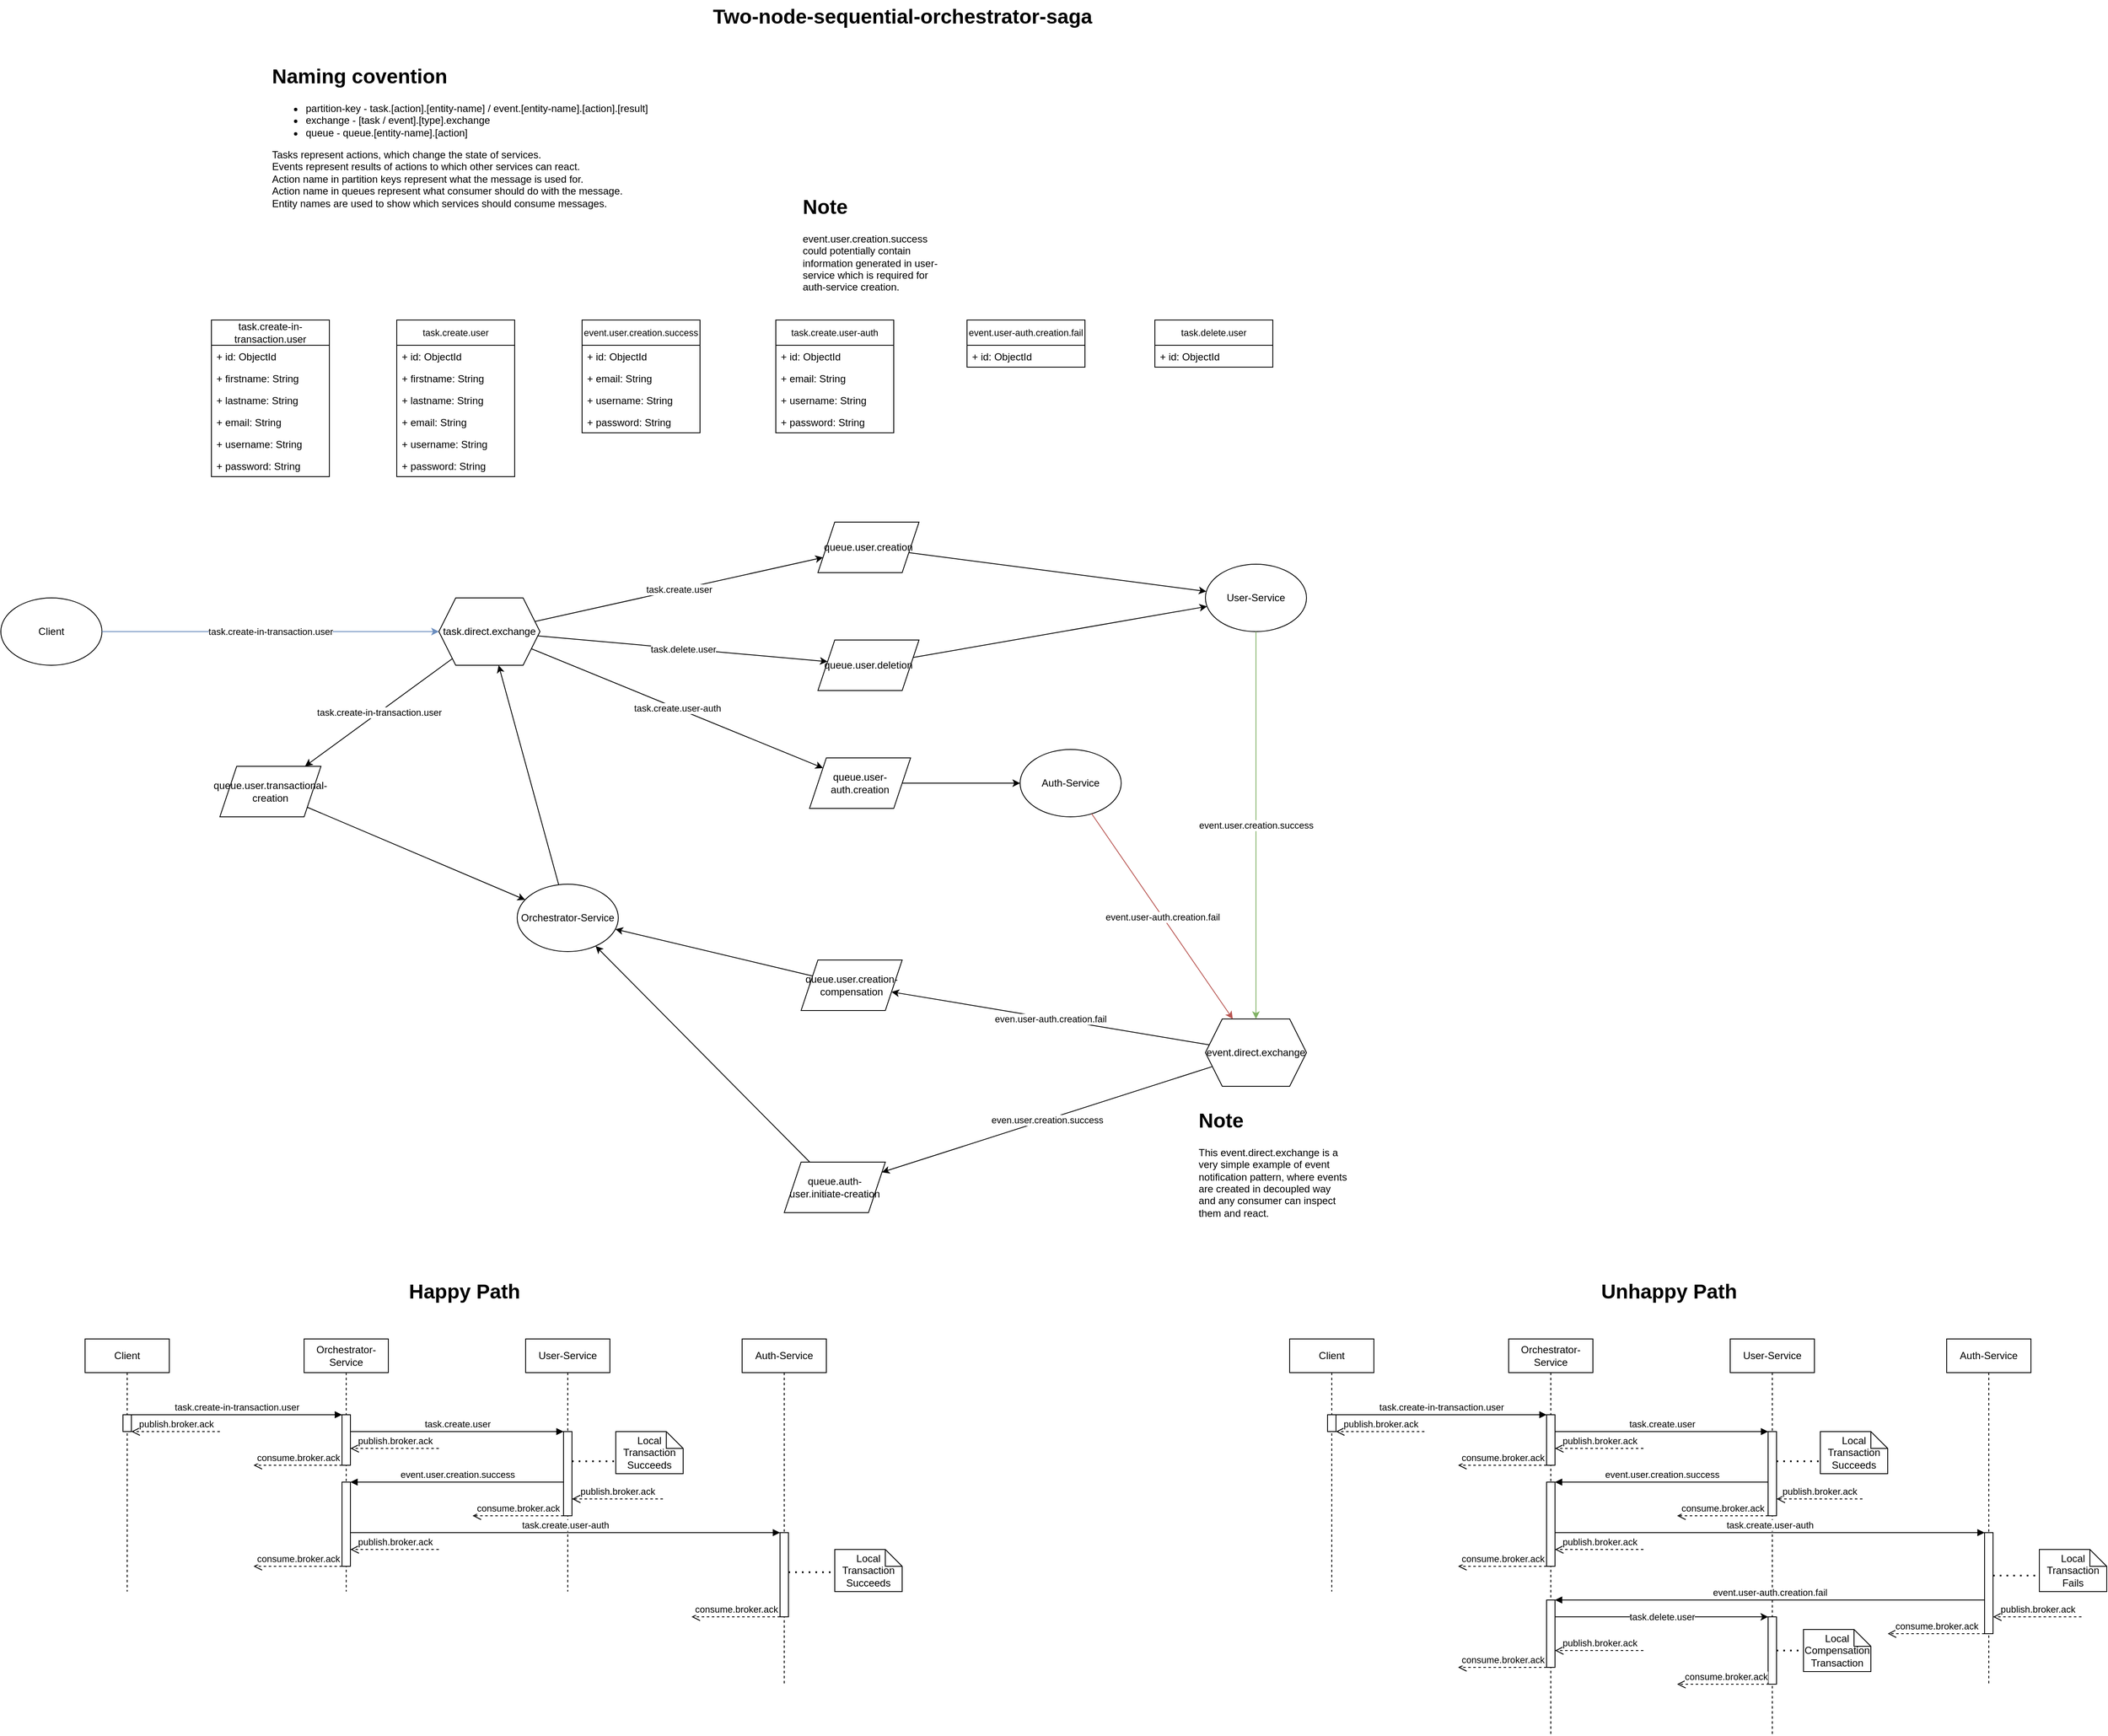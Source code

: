<mxfile version="24.7.16">
  <diagram name="Page-1" id="NzpP9i2TKMvt96Eljstn">
    <mxGraphModel dx="2901" dy="1180" grid="1" gridSize="10" guides="1" tooltips="1" connect="1" arrows="1" fold="1" page="1" pageScale="1" pageWidth="827" pageHeight="1169" math="0" shadow="0">
      <root>
        <mxCell id="0" />
        <mxCell id="1" parent="0" />
        <mxCell id="4glLAtaTAABjFDv6GbT7-25" value="task.create-in-transaction.user" style="swimlane;fontStyle=0;childLayout=stackLayout;horizontal=1;startSize=30;fillColor=none;horizontalStack=0;resizeParent=1;resizeParentMax=0;resizeLast=0;collapsible=1;marginBottom=0;whiteSpace=wrap;html=1;" parent="1" vertex="1">
          <mxGeometry x="-70" y="600" width="140" height="186" as="geometry" />
        </mxCell>
        <mxCell id="4glLAtaTAABjFDv6GbT7-26" value="+ id: ObjectId" style="text;strokeColor=none;fillColor=none;align=left;verticalAlign=top;spacingLeft=4;spacingRight=4;overflow=hidden;rotatable=0;points=[[0,0.5],[1,0.5]];portConstraint=eastwest;whiteSpace=wrap;html=1;" parent="4glLAtaTAABjFDv6GbT7-25" vertex="1">
          <mxGeometry y="30" width="140" height="26" as="geometry" />
        </mxCell>
        <mxCell id="4glLAtaTAABjFDv6GbT7-27" value="+ firstname: String" style="text;strokeColor=none;fillColor=none;align=left;verticalAlign=top;spacingLeft=4;spacingRight=4;overflow=hidden;rotatable=0;points=[[0,0.5],[1,0.5]];portConstraint=eastwest;whiteSpace=wrap;html=1;" parent="4glLAtaTAABjFDv6GbT7-25" vertex="1">
          <mxGeometry y="56" width="140" height="26" as="geometry" />
        </mxCell>
        <mxCell id="4glLAtaTAABjFDv6GbT7-28" value="+ lastname: String" style="text;strokeColor=none;fillColor=none;align=left;verticalAlign=top;spacingLeft=4;spacingRight=4;overflow=hidden;rotatable=0;points=[[0,0.5],[1,0.5]];portConstraint=eastwest;whiteSpace=wrap;html=1;" parent="4glLAtaTAABjFDv6GbT7-25" vertex="1">
          <mxGeometry y="82" width="140" height="26" as="geometry" />
        </mxCell>
        <mxCell id="4glLAtaTAABjFDv6GbT7-119" value="+ email: String" style="text;strokeColor=none;fillColor=none;align=left;verticalAlign=top;spacingLeft=4;spacingRight=4;overflow=hidden;rotatable=0;points=[[0,0.5],[1,0.5]];portConstraint=eastwest;whiteSpace=wrap;html=1;" parent="4glLAtaTAABjFDv6GbT7-25" vertex="1">
          <mxGeometry y="108" width="140" height="26" as="geometry" />
        </mxCell>
        <mxCell id="4glLAtaTAABjFDv6GbT7-120" value="+ username: String" style="text;strokeColor=none;fillColor=none;align=left;verticalAlign=top;spacingLeft=4;spacingRight=4;overflow=hidden;rotatable=0;points=[[0,0.5],[1,0.5]];portConstraint=eastwest;whiteSpace=wrap;html=1;" parent="4glLAtaTAABjFDv6GbT7-25" vertex="1">
          <mxGeometry y="134" width="140" height="26" as="geometry" />
        </mxCell>
        <mxCell id="4glLAtaTAABjFDv6GbT7-121" value="+ password: String" style="text;strokeColor=none;fillColor=none;align=left;verticalAlign=top;spacingLeft=4;spacingRight=4;overflow=hidden;rotatable=0;points=[[0,0.5],[1,0.5]];portConstraint=eastwest;whiteSpace=wrap;html=1;" parent="4glLAtaTAABjFDv6GbT7-25" vertex="1">
          <mxGeometry y="160" width="140" height="26" as="geometry" />
        </mxCell>
        <mxCell id="4glLAtaTAABjFDv6GbT7-57" value="task.direct.exchange" style="shape=hexagon;perimeter=hexagonPerimeter2;whiteSpace=wrap;html=1;fixedSize=1;" parent="1" vertex="1">
          <mxGeometry x="200" y="930" width="120" height="80" as="geometry" />
        </mxCell>
        <mxCell id="4glLAtaTAABjFDv6GbT7-58" value="event.direct.exchange" style="shape=hexagon;perimeter=hexagonPerimeter2;whiteSpace=wrap;html=1;fixedSize=1;" parent="1" vertex="1">
          <mxGeometry x="1110" y="1430" width="120" height="80" as="geometry" />
        </mxCell>
        <mxCell id="4glLAtaTAABjFDv6GbT7-59" value="queue.user.creation" style="shape=parallelogram;perimeter=parallelogramPerimeter;whiteSpace=wrap;html=1;fixedSize=1;" parent="1" vertex="1">
          <mxGeometry x="650" y="840" width="120" height="60" as="geometry" />
        </mxCell>
        <mxCell id="4glLAtaTAABjFDv6GbT7-60" value="" style="endArrow=classic;html=1;rounded=0;" parent="1" source="4glLAtaTAABjFDv6GbT7-57" target="4glLAtaTAABjFDv6GbT7-59" edge="1">
          <mxGeometry relative="1" as="geometry">
            <mxPoint x="410" y="950" as="sourcePoint" />
            <mxPoint x="610" y="950" as="targetPoint" />
          </mxGeometry>
        </mxCell>
        <mxCell id="4glLAtaTAABjFDv6GbT7-61" value="task.create.user" style="edgeLabel;resizable=0;html=1;;align=center;verticalAlign=middle;" parent="4glLAtaTAABjFDv6GbT7-60" connectable="0" vertex="1">
          <mxGeometry relative="1" as="geometry" />
        </mxCell>
        <mxCell id="4glLAtaTAABjFDv6GbT7-62" value="" style="endArrow=classic;html=1;rounded=0;" parent="1" source="4glLAtaTAABjFDv6GbT7-57" target="4glLAtaTAABjFDv6GbT7-64" edge="1">
          <mxGeometry relative="1" as="geometry">
            <mxPoint x="360" y="1076" as="sourcePoint" />
            <mxPoint x="550" y="1050" as="targetPoint" />
          </mxGeometry>
        </mxCell>
        <mxCell id="4glLAtaTAABjFDv6GbT7-63" value="task.delete.user" style="edgeLabel;resizable=0;html=1;;align=center;verticalAlign=middle;" parent="4glLAtaTAABjFDv6GbT7-62" connectable="0" vertex="1">
          <mxGeometry relative="1" as="geometry" />
        </mxCell>
        <mxCell id="4glLAtaTAABjFDv6GbT7-64" value="queue.user.deletion" style="shape=parallelogram;perimeter=parallelogramPerimeter;whiteSpace=wrap;html=1;fixedSize=1;" parent="1" vertex="1">
          <mxGeometry x="650" y="980" width="120" height="60" as="geometry" />
        </mxCell>
        <mxCell id="4glLAtaTAABjFDv6GbT7-65" value="queue.user-auth.creation" style="shape=parallelogram;perimeter=parallelogramPerimeter;whiteSpace=wrap;html=1;fixedSize=1;" parent="1" vertex="1">
          <mxGeometry x="640" y="1120" width="120" height="60" as="geometry" />
        </mxCell>
        <mxCell id="4glLAtaTAABjFDv6GbT7-66" value="" style="endArrow=classic;html=1;rounded=0;" parent="1" source="4glLAtaTAABjFDv6GbT7-57" target="4glLAtaTAABjFDv6GbT7-65" edge="1">
          <mxGeometry relative="1" as="geometry">
            <mxPoint x="280" y="1060" as="sourcePoint" />
            <mxPoint x="626" y="1106" as="targetPoint" />
          </mxGeometry>
        </mxCell>
        <mxCell id="4glLAtaTAABjFDv6GbT7-67" value="task.create.user-auth" style="edgeLabel;resizable=0;html=1;;align=center;verticalAlign=middle;" parent="4glLAtaTAABjFDv6GbT7-66" connectable="0" vertex="1">
          <mxGeometry relative="1" as="geometry" />
        </mxCell>
        <mxCell id="4glLAtaTAABjFDv6GbT7-68" value="" style="endArrow=classic;html=1;rounded=0;" parent="1" source="4glLAtaTAABjFDv6GbT7-58" target="4glLAtaTAABjFDv6GbT7-70" edge="1">
          <mxGeometry relative="1" as="geometry">
            <mxPoint x="390" y="1396" as="sourcePoint" />
            <mxPoint x="620" y="1290" as="targetPoint" />
          </mxGeometry>
        </mxCell>
        <mxCell id="4glLAtaTAABjFDv6GbT7-69" value="even.user-auth.creation.fail" style="edgeLabel;resizable=0;html=1;;align=center;verticalAlign=middle;" parent="4glLAtaTAABjFDv6GbT7-68" connectable="0" vertex="1">
          <mxGeometry relative="1" as="geometry" />
        </mxCell>
        <mxCell id="4glLAtaTAABjFDv6GbT7-70" value="queue.user.creation-compensation" style="shape=parallelogram;perimeter=parallelogramPerimeter;whiteSpace=wrap;html=1;fixedSize=1;" parent="1" vertex="1">
          <mxGeometry x="630" y="1360" width="120" height="60" as="geometry" />
        </mxCell>
        <mxCell id="4glLAtaTAABjFDv6GbT7-78" value="Orchestrator-Service" style="shape=umlLifeline;perimeter=lifelinePerimeter;whiteSpace=wrap;html=1;container=1;dropTarget=0;collapsible=0;recursiveResize=0;outlineConnect=0;portConstraint=eastwest;newEdgeStyle={&quot;curved&quot;:0,&quot;rounded&quot;:0};" parent="1" vertex="1">
          <mxGeometry x="40" y="1810" width="100" height="300" as="geometry" />
        </mxCell>
        <mxCell id="4glLAtaTAABjFDv6GbT7-79" value="" style="html=1;perimeter=orthogonalPerimeter;outlineConnect=0;targetShapes=umlLifeline;portConstraint=eastwest;newEdgeStyle={&quot;curved&quot;:0,&quot;rounded&quot;:0};points=[[0,0,0,0,0],[0,0.25,0,0,0],[0,0.5,0,0,0],[0,0.75,0,0,0],[0,1,0,0,0],[0.25,0,0,0,0],[0.25,1,0,0,0],[0.5,0,0,0,0],[0.5,1,0,0,0],[0.75,0,0,0,0],[0.75,1,0,0,0],[1,0,0,0,0],[1,0.25,0,0,0],[1,0.5,0,0,0],[1,0.75,0,0,0],[1,1,0,0,0]];" parent="4glLAtaTAABjFDv6GbT7-78" vertex="1">
          <mxGeometry x="45" y="90" width="10" height="60" as="geometry" />
        </mxCell>
        <mxCell id="4glLAtaTAABjFDv6GbT7-151" value="" style="html=1;perimeter=orthogonalPerimeter;outlineConnect=0;targetShapes=umlLifeline;portConstraint=eastwest;newEdgeStyle={&quot;curved&quot;:0,&quot;rounded&quot;:0};points=[[0,0,0,0,0],[0,0.25,0,0,0],[0,0.5,0,0,0],[0,0.75,0,0,0],[0,1,0,0,0],[0.25,0,0,0,0],[0.25,1,0,0,0],[0.5,0,0,0,0],[0.5,1,0,0,0],[0.75,0,0,0,0],[0.75,1,0,0,0],[1,0,0,0,0],[1,0.25,0,0,0],[1,0.5,0,0,0],[1,0.75,0,0,0],[1,1,0,0,0]];" parent="4glLAtaTAABjFDv6GbT7-78" vertex="1">
          <mxGeometry x="45" y="170" width="10" height="100" as="geometry" />
        </mxCell>
        <mxCell id="4glLAtaTAABjFDv6GbT7-83" value="Client" style="shape=umlLifeline;perimeter=lifelinePerimeter;whiteSpace=wrap;html=1;container=1;dropTarget=0;collapsible=0;recursiveResize=0;outlineConnect=0;portConstraint=eastwest;newEdgeStyle={&quot;curved&quot;:0,&quot;rounded&quot;:0};" parent="1" vertex="1">
          <mxGeometry x="-220" y="1810" width="100" height="300" as="geometry" />
        </mxCell>
        <mxCell id="4glLAtaTAABjFDv6GbT7-84" value="" style="html=1;perimeter=orthogonalPerimeter;outlineConnect=0;targetShapes=umlLifeline;portConstraint=eastwest;newEdgeStyle={&quot;curved&quot;:0,&quot;rounded&quot;:0};" parent="4glLAtaTAABjFDv6GbT7-83" vertex="1">
          <mxGeometry x="45" y="90" width="10" height="20" as="geometry" />
        </mxCell>
        <mxCell id="4glLAtaTAABjFDv6GbT7-85" value="User-Service" style="ellipse;whiteSpace=wrap;html=1;" parent="1" vertex="1">
          <mxGeometry x="1110" y="890" width="120" height="80" as="geometry" />
        </mxCell>
        <mxCell id="4glLAtaTAABjFDv6GbT7-86" value="" style="endArrow=classic;html=1;rounded=0;" parent="1" source="4glLAtaTAABjFDv6GbT7-59" target="4glLAtaTAABjFDv6GbT7-85" edge="1">
          <mxGeometry width="50" height="50" relative="1" as="geometry">
            <mxPoint x="870" y="750" as="sourcePoint" />
            <mxPoint x="1061" y="809" as="targetPoint" />
          </mxGeometry>
        </mxCell>
        <mxCell id="4glLAtaTAABjFDv6GbT7-87" value="" style="endArrow=classic;html=1;rounded=0;" parent="1" source="4glLAtaTAABjFDv6GbT7-64" target="4glLAtaTAABjFDv6GbT7-85" edge="1">
          <mxGeometry width="50" height="50" relative="1" as="geometry">
            <mxPoint x="850" y="1090" as="sourcePoint" />
            <mxPoint x="1036" y="1152" as="targetPoint" />
          </mxGeometry>
        </mxCell>
        <mxCell id="4glLAtaTAABjFDv6GbT7-88" value="Auth-Service" style="ellipse;whiteSpace=wrap;html=1;" parent="1" vertex="1">
          <mxGeometry x="890" y="1110" width="120" height="80" as="geometry" />
        </mxCell>
        <mxCell id="4glLAtaTAABjFDv6GbT7-89" value="" style="endArrow=classic;html=1;rounded=0;" parent="1" source="4glLAtaTAABjFDv6GbT7-65" target="4glLAtaTAABjFDv6GbT7-88" edge="1">
          <mxGeometry width="50" height="50" relative="1" as="geometry">
            <mxPoint x="827" y="1080" as="sourcePoint" />
            <mxPoint x="1016" y="1030" as="targetPoint" />
          </mxGeometry>
        </mxCell>
        <mxCell id="4glLAtaTAABjFDv6GbT7-91" value="Orchestrator-Service" style="ellipse;whiteSpace=wrap;html=1;" parent="1" vertex="1">
          <mxGeometry x="293" y="1270" width="120" height="80" as="geometry" />
        </mxCell>
        <mxCell id="4glLAtaTAABjFDv6GbT7-92" value="" style="endArrow=classic;html=1;rounded=0;" parent="1" source="4glLAtaTAABjFDv6GbT7-70" target="4glLAtaTAABjFDv6GbT7-91" edge="1">
          <mxGeometry width="50" height="50" relative="1" as="geometry">
            <mxPoint x="760" y="1160" as="sourcePoint" />
            <mxPoint x="970" y="1160" as="targetPoint" />
          </mxGeometry>
        </mxCell>
        <mxCell id="4glLAtaTAABjFDv6GbT7-93" value="" style="endArrow=classic;html=1;rounded=0;" parent="1" source="4glLAtaTAABjFDv6GbT7-91" target="4glLAtaTAABjFDv6GbT7-57" edge="1">
          <mxGeometry width="50" height="50" relative="1" as="geometry">
            <mxPoint x="676" y="1461" as="sourcePoint" />
            <mxPoint x="413" y="1342" as="targetPoint" />
          </mxGeometry>
        </mxCell>
        <mxCell id="4glLAtaTAABjFDv6GbT7-100" value="" style="endArrow=classic;html=1;rounded=0;fillColor=#f8cecc;strokeColor=#b85450;" parent="1" source="4glLAtaTAABjFDv6GbT7-88" target="4glLAtaTAABjFDv6GbT7-58" edge="1">
          <mxGeometry relative="1" as="geometry">
            <mxPoint x="1080" y="1350" as="sourcePoint" />
            <mxPoint x="730" y="1350" as="targetPoint" />
          </mxGeometry>
        </mxCell>
        <mxCell id="4glLAtaTAABjFDv6GbT7-101" value="event.user-auth.creation.fail" style="edgeLabel;resizable=0;html=1;;align=center;verticalAlign=middle;" parent="4glLAtaTAABjFDv6GbT7-100" connectable="0" vertex="1">
          <mxGeometry relative="1" as="geometry" />
        </mxCell>
        <mxCell id="4glLAtaTAABjFDv6GbT7-102" value="" style="endArrow=classic;html=1;rounded=0;fillColor=#d5e8d4;strokeColor=#82b366;" parent="1" source="4glLAtaTAABjFDv6GbT7-85" target="4glLAtaTAABjFDv6GbT7-58" edge="1">
          <mxGeometry relative="1" as="geometry">
            <mxPoint x="985" y="1196" as="sourcePoint" />
            <mxPoint x="1153" y="1440" as="targetPoint" />
          </mxGeometry>
        </mxCell>
        <mxCell id="4glLAtaTAABjFDv6GbT7-103" value="event.user.creation.success" style="edgeLabel;resizable=0;html=1;;align=center;verticalAlign=middle;" parent="4glLAtaTAABjFDv6GbT7-102" connectable="0" vertex="1">
          <mxGeometry relative="1" as="geometry" />
        </mxCell>
        <mxCell id="4glLAtaTAABjFDv6GbT7-104" value="queue.auth-user.initiate-creation" style="shape=parallelogram;perimeter=parallelogramPerimeter;whiteSpace=wrap;html=1;fixedSize=1;" parent="1" vertex="1">
          <mxGeometry x="610" y="1600" width="120" height="60" as="geometry" />
        </mxCell>
        <mxCell id="4glLAtaTAABjFDv6GbT7-106" value="" style="endArrow=classic;html=1;rounded=0;fillColor=#d5e8d4;strokeColor=#000000;" parent="1" source="4glLAtaTAABjFDv6GbT7-58" target="4glLAtaTAABjFDv6GbT7-104" edge="1">
          <mxGeometry relative="1" as="geometry">
            <mxPoint x="1180" y="980" as="sourcePoint" />
            <mxPoint x="1180" y="1440" as="targetPoint" />
          </mxGeometry>
        </mxCell>
        <mxCell id="4glLAtaTAABjFDv6GbT7-107" value="even.user.creation.success" style="edgeLabel;resizable=0;html=1;;align=center;verticalAlign=middle;" parent="4glLAtaTAABjFDv6GbT7-106" connectable="0" vertex="1">
          <mxGeometry relative="1" as="geometry" />
        </mxCell>
        <mxCell id="4glLAtaTAABjFDv6GbT7-108" value="" style="endArrow=classic;html=1;rounded=0;" parent="1" source="4glLAtaTAABjFDv6GbT7-104" target="4glLAtaTAABjFDv6GbT7-91" edge="1">
          <mxGeometry width="50" height="50" relative="1" as="geometry">
            <mxPoint x="673" y="1390" as="sourcePoint" />
            <mxPoint x="420" y="1333" as="targetPoint" />
          </mxGeometry>
        </mxCell>
        <mxCell id="4glLAtaTAABjFDv6GbT7-109" value="" style="endArrow=classic;html=1;rounded=0;" parent="1" source="4glLAtaTAABjFDv6GbT7-57" target="4glLAtaTAABjFDv6GbT7-111" edge="1">
          <mxGeometry relative="1" as="geometry">
            <mxPoint x="-30" y="1496" as="sourcePoint" />
            <mxPoint x="70" y="1340" as="targetPoint" />
          </mxGeometry>
        </mxCell>
        <mxCell id="4glLAtaTAABjFDv6GbT7-110" value="task.create-in-transaction.user" style="edgeLabel;resizable=0;html=1;;align=center;verticalAlign=middle;" parent="4glLAtaTAABjFDv6GbT7-109" connectable="0" vertex="1">
          <mxGeometry relative="1" as="geometry" />
        </mxCell>
        <mxCell id="4glLAtaTAABjFDv6GbT7-111" value="queue.user.transactional-creation" style="shape=parallelogram;perimeter=parallelogramPerimeter;whiteSpace=wrap;html=1;fixedSize=1;" parent="1" vertex="1">
          <mxGeometry x="-60" y="1130" width="120" height="60" as="geometry" />
        </mxCell>
        <mxCell id="4glLAtaTAABjFDv6GbT7-112" value="" style="endArrow=classic;html=1;rounded=0;" parent="1" source="4glLAtaTAABjFDv6GbT7-111" target="4glLAtaTAABjFDv6GbT7-91" edge="1">
          <mxGeometry width="50" height="50" relative="1" as="geometry">
            <mxPoint x="352" y="1281" as="sourcePoint" />
            <mxPoint x="281" y="1020" as="targetPoint" />
          </mxGeometry>
        </mxCell>
        <mxCell id="4glLAtaTAABjFDv6GbT7-114" value="Client" style="ellipse;whiteSpace=wrap;html=1;" parent="1" vertex="1">
          <mxGeometry x="-320" y="930" width="120" height="80" as="geometry" />
        </mxCell>
        <mxCell id="4glLAtaTAABjFDv6GbT7-115" value="" style="endArrow=classic;html=1;rounded=0;fillColor=#dae8fc;strokeColor=#6c8ebf;" parent="1" source="4glLAtaTAABjFDv6GbT7-114" target="4glLAtaTAABjFDv6GbT7-57" edge="1">
          <mxGeometry relative="1" as="geometry">
            <mxPoint x="226" y="1012" as="sourcePoint" />
            <mxPoint x="51" y="1140" as="targetPoint" />
          </mxGeometry>
        </mxCell>
        <mxCell id="4glLAtaTAABjFDv6GbT7-116" value="task.create-in-transaction.user" style="edgeLabel;resizable=0;html=1;;align=center;verticalAlign=middle;" parent="4glLAtaTAABjFDv6GbT7-115" connectable="0" vertex="1">
          <mxGeometry relative="1" as="geometry" />
        </mxCell>
        <mxCell id="4glLAtaTAABjFDv6GbT7-122" value="Two-node-sequential-orchestrator-saga" style="text;strokeColor=none;fillColor=none;html=1;fontSize=24;fontStyle=1;verticalAlign=middle;align=center;" parent="1" vertex="1">
          <mxGeometry x="700" y="220" width="100" height="40" as="geometry" />
        </mxCell>
        <mxCell id="4glLAtaTAABjFDv6GbT7-123" value="&lt;h1 style=&quot;margin-top: 0px;&quot;&gt;Naming covention&lt;/h1&gt;&lt;p&gt;&lt;/p&gt;&lt;ul&gt;&lt;li&gt;partition-key - task.[action].[entity-name] / event.[entity-name].[action].[result]&lt;/li&gt;&lt;li&gt;exchange - [task / event].[type].exchange&lt;/li&gt;&lt;li&gt;queue - queue.[entity-name].[action]&lt;/li&gt;&lt;/ul&gt;&lt;div&gt;Tasks represent actions, which change the state of services.&lt;/div&gt;&lt;div&gt;Events represent results of actions to which other services can react.&lt;/div&gt;&lt;div&gt;Action name in partition keys represent what the message is used for.&lt;/div&gt;&lt;div&gt;Action name in queues represent what consumer should do with the message.&lt;/div&gt;&lt;div&gt;Entity names are used to show which services should consume messages.&lt;/div&gt;&lt;p&gt;&lt;/p&gt;" style="text;html=1;whiteSpace=wrap;overflow=hidden;rounded=0;" parent="1" vertex="1">
          <mxGeometry y="290" width="460" height="190" as="geometry" />
        </mxCell>
        <mxCell id="4glLAtaTAABjFDv6GbT7-125" value="&lt;h1 style=&quot;margin-top: 0px;&quot;&gt;Note&lt;/h1&gt;&lt;p&gt;This event.direct.exchange is a very simple example of event notification pattern, where events are created in decoupled way and any consumer can inspect them and react.&lt;/p&gt;" style="text;html=1;whiteSpace=wrap;overflow=hidden;rounded=0;" parent="1" vertex="1">
          <mxGeometry x="1100" y="1530" width="180" height="140" as="geometry" />
        </mxCell>
        <mxCell id="4glLAtaTAABjFDv6GbT7-126" value="Happy Path" style="text;strokeColor=none;fillColor=none;html=1;fontSize=24;fontStyle=1;verticalAlign=middle;align=center;" parent="1" vertex="1">
          <mxGeometry x="180" y="1734" width="100" height="40" as="geometry" />
        </mxCell>
        <mxCell id="4glLAtaTAABjFDv6GbT7-127" value="task.create-in-transaction.user" style="html=1;verticalAlign=bottom;endArrow=block;curved=0;rounded=0;entryX=0;entryY=0;entryDx=0;entryDy=0;entryPerimeter=0;exitX=1;exitY=0;exitDx=0;exitDy=0;" parent="1" source="4glLAtaTAABjFDv6GbT7-84" target="4glLAtaTAABjFDv6GbT7-79" edge="1">
          <mxGeometry width="80" relative="1" as="geometry">
            <mxPoint x="-250" y="1900" as="sourcePoint" />
            <mxPoint x="80" y="1900" as="targetPoint" />
          </mxGeometry>
        </mxCell>
        <mxCell id="4glLAtaTAABjFDv6GbT7-133" value="task.create.user" style="html=1;verticalAlign=bottom;endArrow=block;curved=0;rounded=0;entryX=0;entryY=0;entryDx=0;entryDy=0;entryPerimeter=0;" parent="1" source="4glLAtaTAABjFDv6GbT7-79" target="4glLAtaTAABjFDv6GbT7-135" edge="1">
          <mxGeometry width="80" relative="1" as="geometry">
            <mxPoint x="140" y="1920" as="sourcePoint" />
            <mxPoint x="280" y="1920" as="targetPoint" />
          </mxGeometry>
        </mxCell>
        <mxCell id="4glLAtaTAABjFDv6GbT7-134" value="User-Service" style="shape=umlLifeline;perimeter=lifelinePerimeter;whiteSpace=wrap;html=1;container=1;dropTarget=0;collapsible=0;recursiveResize=0;outlineConnect=0;portConstraint=eastwest;newEdgeStyle={&quot;curved&quot;:0,&quot;rounded&quot;:0};" parent="1" vertex="1">
          <mxGeometry x="303" y="1810" width="100" height="300" as="geometry" />
        </mxCell>
        <mxCell id="4glLAtaTAABjFDv6GbT7-135" value="" style="html=1;perimeter=orthogonalPerimeter;outlineConnect=0;targetShapes=umlLifeline;portConstraint=eastwest;newEdgeStyle={&quot;curved&quot;:0,&quot;rounded&quot;:0};points=[[0,0,0,0,0],[0,0.25,0,0,0],[0,0.5,0,0,0],[0,0.75,0,0,0],[0,1,0,0,0],[0.25,0,0,0,0],[0.25,1,0,0,0],[0.5,0,0,0,0],[0.5,1,0,0,0],[0.75,0,0,0,0],[0.75,1,0,0,0],[1,0,0,0,0],[1,0.25,0,0,0],[1,0.5,0,0,0],[1,0.75,0,0,0],[1,1,0,0,0]];" parent="4glLAtaTAABjFDv6GbT7-134" vertex="1">
          <mxGeometry x="45" y="110" width="10" height="100" as="geometry" />
        </mxCell>
        <mxCell id="4glLAtaTAABjFDv6GbT7-142" value="publish.broker.ack" style="html=1;verticalAlign=bottom;endArrow=open;dashed=1;endSize=8;curved=0;rounded=0;entryX=1;entryY=1;entryDx=0;entryDy=0;" parent="1" target="4glLAtaTAABjFDv6GbT7-84" edge="1">
          <mxGeometry relative="1" as="geometry">
            <mxPoint x="-60" y="1920" as="sourcePoint" />
            <mxPoint x="-280" y="1920" as="targetPoint" />
          </mxGeometry>
        </mxCell>
        <mxCell id="4glLAtaTAABjFDv6GbT7-143" value="consume.broker.ack" style="html=1;verticalAlign=bottom;endArrow=open;dashed=1;endSize=8;curved=0;rounded=0;exitX=0;exitY=1;exitDx=0;exitDy=0;exitPerimeter=0;" parent="1" source="4glLAtaTAABjFDv6GbT7-79" edge="1">
          <mxGeometry relative="1" as="geometry">
            <mxPoint x="90" y="1940" as="sourcePoint" />
            <mxPoint x="-20" y="1960" as="targetPoint" />
          </mxGeometry>
        </mxCell>
        <mxCell id="4glLAtaTAABjFDv6GbT7-146" value="consume.broker.ack" style="html=1;verticalAlign=bottom;endArrow=open;dashed=1;endSize=8;curved=0;rounded=0;" parent="1" source="4glLAtaTAABjFDv6GbT7-135" edge="1">
          <mxGeometry relative="1" as="geometry">
            <mxPoint x="385" y="2020" as="sourcePoint" />
            <mxPoint x="240" y="2020" as="targetPoint" />
          </mxGeometry>
        </mxCell>
        <mxCell id="4glLAtaTAABjFDv6GbT7-147" value="Local Transaction&lt;div&gt;Succeeds&lt;/div&gt;" style="shape=note;size=20;whiteSpace=wrap;html=1;" parent="1" vertex="1">
          <mxGeometry x="410" y="1920" width="80" height="50" as="geometry" />
        </mxCell>
        <mxCell id="4glLAtaTAABjFDv6GbT7-149" value="" style="endArrow=none;dashed=1;html=1;dashPattern=1 3;strokeWidth=2;rounded=0;" parent="1" source="4glLAtaTAABjFDv6GbT7-135" target="4glLAtaTAABjFDv6GbT7-147" edge="1">
          <mxGeometry width="50" height="50" relative="1" as="geometry">
            <mxPoint x="510" y="2100" as="sourcePoint" />
            <mxPoint x="560" y="2050" as="targetPoint" />
          </mxGeometry>
        </mxCell>
        <mxCell id="4glLAtaTAABjFDv6GbT7-150" value="event.user.creation.success" style="html=1;verticalAlign=bottom;endArrow=block;curved=0;rounded=0;entryX=1;entryY=0;entryDx=0;entryDy=0;entryPerimeter=0;" parent="1" source="4glLAtaTAABjFDv6GbT7-135" target="4glLAtaTAABjFDv6GbT7-151" edge="1">
          <mxGeometry width="80" relative="1" as="geometry">
            <mxPoint x="170" y="2010" as="sourcePoint" />
            <mxPoint x="350" y="2010" as="targetPoint" />
          </mxGeometry>
        </mxCell>
        <mxCell id="4glLAtaTAABjFDv6GbT7-153" value="Auth-Service" style="shape=umlLifeline;perimeter=lifelinePerimeter;whiteSpace=wrap;html=1;container=1;dropTarget=0;collapsible=0;recursiveResize=0;outlineConnect=0;portConstraint=eastwest;newEdgeStyle={&quot;curved&quot;:0,&quot;rounded&quot;:0};" parent="1" vertex="1">
          <mxGeometry x="560" y="1810" width="100" height="410" as="geometry" />
        </mxCell>
        <mxCell id="4glLAtaTAABjFDv6GbT7-154" value="" style="html=1;perimeter=orthogonalPerimeter;outlineConnect=0;targetShapes=umlLifeline;portConstraint=eastwest;newEdgeStyle={&quot;curved&quot;:0,&quot;rounded&quot;:0};points=[[0,0,0,0,0],[0,0.25,0,0,0],[0,0.5,0,0,0],[0,0.75,0,0,0],[0,1,0,0,0],[0.25,0,0,0,0],[0.25,1,0,0,0],[0.5,0,0,0,0],[0.5,1,0,0,0],[0.75,0,0,0,0],[0.75,1,0,0,0],[1,0,0,0,0],[1,0.25,0,0,0],[1,0.5,0,0,0],[1,0.75,0,0,0],[1,1,0,0,0]];" parent="4glLAtaTAABjFDv6GbT7-153" vertex="1">
          <mxGeometry x="45" y="230" width="10" height="100" as="geometry" />
        </mxCell>
        <mxCell id="4glLAtaTAABjFDv6GbT7-155" value="task.create.user-auth" style="html=1;verticalAlign=bottom;endArrow=block;curved=0;rounded=0;entryX=0;entryY=0;entryDx=0;entryDy=0;entryPerimeter=0;" parent="1" source="4glLAtaTAABjFDv6GbT7-151" target="4glLAtaTAABjFDv6GbT7-154" edge="1">
          <mxGeometry width="80" relative="1" as="geometry">
            <mxPoint x="190" y="2040" as="sourcePoint" />
            <mxPoint x="600" y="2040" as="targetPoint" />
          </mxGeometry>
        </mxCell>
        <mxCell id="4glLAtaTAABjFDv6GbT7-156" value="consume.broker.ack" style="html=1;verticalAlign=bottom;endArrow=open;dashed=1;endSize=8;curved=0;rounded=0;exitX=0;exitY=1;exitDx=0;exitDy=0;exitPerimeter=0;" parent="1" source="4glLAtaTAABjFDv6GbT7-154" edge="1">
          <mxGeometry relative="1" as="geometry">
            <mxPoint x="655" y="2140" as="sourcePoint" />
            <mxPoint x="500" y="2140" as="targetPoint" />
          </mxGeometry>
        </mxCell>
        <mxCell id="4glLAtaTAABjFDv6GbT7-158" value="" style="endArrow=none;dashed=1;html=1;dashPattern=1 3;strokeWidth=2;rounded=0;" parent="1" source="4glLAtaTAABjFDv6GbT7-154" target="4glLAtaTAABjFDv6GbT7-265" edge="1">
          <mxGeometry width="50" height="50" relative="1" as="geometry">
            <mxPoint x="715" y="2080" as="sourcePoint" />
            <mxPoint x="670" y="2090" as="targetPoint" />
          </mxGeometry>
        </mxCell>
        <mxCell id="4glLAtaTAABjFDv6GbT7-159" value="publish.broker.ack" style="html=1;verticalAlign=bottom;endArrow=open;dashed=1;endSize=8;curved=0;rounded=0;" parent="1" target="4glLAtaTAABjFDv6GbT7-151" edge="1">
          <mxGeometry x="-0.001" relative="1" as="geometry">
            <mxPoint x="200" y="2060" as="sourcePoint" />
            <mxPoint x="100" y="2060" as="targetPoint" />
            <Array as="points">
              <mxPoint x="160" y="2060" />
            </Array>
            <mxPoint as="offset" />
          </mxGeometry>
        </mxCell>
        <mxCell id="4glLAtaTAABjFDv6GbT7-160" value="publish.broker.ack" style="html=1;verticalAlign=bottom;endArrow=open;dashed=1;endSize=8;curved=0;rounded=0;" parent="1" target="4glLAtaTAABjFDv6GbT7-79" edge="1">
          <mxGeometry relative="1" as="geometry">
            <mxPoint x="200" y="1940" as="sourcePoint" />
            <mxPoint x="95" y="1940" as="targetPoint" />
          </mxGeometry>
        </mxCell>
        <mxCell id="4glLAtaTAABjFDv6GbT7-161" value="consume.broker.ack" style="html=1;verticalAlign=bottom;endArrow=open;dashed=1;endSize=8;curved=0;rounded=0;exitX=0;exitY=1;exitDx=0;exitDy=0;exitPerimeter=0;" parent="1" edge="1">
          <mxGeometry relative="1" as="geometry">
            <mxPoint x="85" y="2080" as="sourcePoint" />
            <mxPoint x="-20" y="2080" as="targetPoint" />
          </mxGeometry>
        </mxCell>
        <mxCell id="4glLAtaTAABjFDv6GbT7-237" value="Orchestrator-Service" style="shape=umlLifeline;perimeter=lifelinePerimeter;whiteSpace=wrap;html=1;container=1;dropTarget=0;collapsible=0;recursiveResize=0;outlineConnect=0;portConstraint=eastwest;newEdgeStyle={&quot;curved&quot;:0,&quot;rounded&quot;:0};" parent="1" vertex="1">
          <mxGeometry x="1470" y="1810" width="100" height="470" as="geometry" />
        </mxCell>
        <mxCell id="4glLAtaTAABjFDv6GbT7-238" value="" style="html=1;perimeter=orthogonalPerimeter;outlineConnect=0;targetShapes=umlLifeline;portConstraint=eastwest;newEdgeStyle={&quot;curved&quot;:0,&quot;rounded&quot;:0};points=[[0,0,0,0,0],[0,0.25,0,0,0],[0,0.5,0,0,0],[0,0.75,0,0,0],[0,1,0,0,0],[0.25,0,0,0,0],[0.25,1,0,0,0],[0.5,0,0,0,0],[0.5,1,0,0,0],[0.75,0,0,0,0],[0.75,1,0,0,0],[1,0,0,0,0],[1,0.25,0,0,0],[1,0.5,0,0,0],[1,0.75,0,0,0],[1,1,0,0,0]];" parent="4glLAtaTAABjFDv6GbT7-237" vertex="1">
          <mxGeometry x="45" y="90" width="10" height="60" as="geometry" />
        </mxCell>
        <mxCell id="4glLAtaTAABjFDv6GbT7-239" value="" style="html=1;perimeter=orthogonalPerimeter;outlineConnect=0;targetShapes=umlLifeline;portConstraint=eastwest;newEdgeStyle={&quot;curved&quot;:0,&quot;rounded&quot;:0};points=[[0,0,0,0,0],[0,0.25,0,0,0],[0,0.5,0,0,0],[0,0.75,0,0,0],[0,1,0,0,0],[0.25,0,0,0,0],[0.25,1,0,0,0],[0.5,0,0,0,0],[0.5,1,0,0,0],[0.75,0,0,0,0],[0.75,1,0,0,0],[1,0,0,0,0],[1,0.25,0,0,0],[1,0.5,0,0,0],[1,0.75,0,0,0],[1,1,0,0,0]];" parent="4glLAtaTAABjFDv6GbT7-237" vertex="1">
          <mxGeometry x="45" y="170" width="10" height="100" as="geometry" />
        </mxCell>
        <mxCell id="4glLAtaTAABjFDv6GbT7-263" value="" style="html=1;perimeter=orthogonalPerimeter;outlineConnect=0;targetShapes=umlLifeline;portConstraint=eastwest;newEdgeStyle={&quot;curved&quot;:0,&quot;rounded&quot;:0};points=[[0,0,0,0,0],[0,0.25,0,0,0],[0,0.5,0,0,0],[0,0.75,0,0,0],[0,1,0,0,0],[0.25,0,0,0,0],[0.25,1,0,0,0],[0.5,0,0,0,0],[0.5,1,0,0,0],[0.75,0,0,0,0],[0.75,1,0,0,0],[1,0,0,0,0],[1,0.25,0,0,0],[1,0.5,0,0,0],[1,0.75,0,0,0],[1,1,0,0,0]];" parent="4glLAtaTAABjFDv6GbT7-237" vertex="1">
          <mxGeometry x="45" y="310" width="10" height="80" as="geometry" />
        </mxCell>
        <mxCell id="4glLAtaTAABjFDv6GbT7-240" value="Client" style="shape=umlLifeline;perimeter=lifelinePerimeter;whiteSpace=wrap;html=1;container=1;dropTarget=0;collapsible=0;recursiveResize=0;outlineConnect=0;portConstraint=eastwest;newEdgeStyle={&quot;curved&quot;:0,&quot;rounded&quot;:0};" parent="1" vertex="1">
          <mxGeometry x="1210" y="1810" width="100" height="300" as="geometry" />
        </mxCell>
        <mxCell id="4glLAtaTAABjFDv6GbT7-241" value="" style="html=1;perimeter=orthogonalPerimeter;outlineConnect=0;targetShapes=umlLifeline;portConstraint=eastwest;newEdgeStyle={&quot;curved&quot;:0,&quot;rounded&quot;:0};" parent="4glLAtaTAABjFDv6GbT7-240" vertex="1">
          <mxGeometry x="45" y="90" width="10" height="20" as="geometry" />
        </mxCell>
        <mxCell id="4glLAtaTAABjFDv6GbT7-242" value="Unhappy Path" style="text;strokeColor=none;fillColor=none;html=1;fontSize=24;fontStyle=1;verticalAlign=middle;align=center;" parent="1" vertex="1">
          <mxGeometry x="1610" y="1734" width="100" height="40" as="geometry" />
        </mxCell>
        <mxCell id="4glLAtaTAABjFDv6GbT7-243" value="task.create-in-transaction.user" style="html=1;verticalAlign=bottom;endArrow=block;curved=0;rounded=0;entryX=0;entryY=0;entryDx=0;entryDy=0;entryPerimeter=0;exitX=1;exitY=0;exitDx=0;exitDy=0;" parent="1" source="4glLAtaTAABjFDv6GbT7-241" target="4glLAtaTAABjFDv6GbT7-238" edge="1">
          <mxGeometry width="80" relative="1" as="geometry">
            <mxPoint x="1180" y="1900" as="sourcePoint" />
            <mxPoint x="1510" y="1900" as="targetPoint" />
          </mxGeometry>
        </mxCell>
        <mxCell id="4glLAtaTAABjFDv6GbT7-244" value="task.create.user" style="html=1;verticalAlign=bottom;endArrow=block;curved=0;rounded=0;entryX=0;entryY=0;entryDx=0;entryDy=0;entryPerimeter=0;" parent="1" source="4glLAtaTAABjFDv6GbT7-238" target="4glLAtaTAABjFDv6GbT7-246" edge="1">
          <mxGeometry width="80" relative="1" as="geometry">
            <mxPoint x="1570" y="1920" as="sourcePoint" />
            <mxPoint x="1710" y="1920" as="targetPoint" />
          </mxGeometry>
        </mxCell>
        <mxCell id="4glLAtaTAABjFDv6GbT7-245" value="User-Service" style="shape=umlLifeline;perimeter=lifelinePerimeter;whiteSpace=wrap;html=1;container=1;dropTarget=0;collapsible=0;recursiveResize=0;outlineConnect=0;portConstraint=eastwest;newEdgeStyle={&quot;curved&quot;:0,&quot;rounded&quot;:0};" parent="1" vertex="1">
          <mxGeometry x="1733" y="1810" width="100" height="470" as="geometry" />
        </mxCell>
        <mxCell id="4glLAtaTAABjFDv6GbT7-246" value="" style="html=1;perimeter=orthogonalPerimeter;outlineConnect=0;targetShapes=umlLifeline;portConstraint=eastwest;newEdgeStyle={&quot;curved&quot;:0,&quot;rounded&quot;:0};points=[[0,0,0,0,0],[0,0.25,0,0,0],[0,0.5,0,0,0],[0,0.75,0,0,0],[0,1,0,0,0],[0.25,0,0,0,0],[0.25,1,0,0,0],[0.5,0,0,0,0],[0.5,1,0,0,0],[0.75,0,0,0,0],[0.75,1,0,0,0],[1,0,0,0,0],[1,0.25,0,0,0],[1,0.5,0,0,0],[1,0.75,0,0,0],[1,1,0,0,0]];" parent="4glLAtaTAABjFDv6GbT7-245" vertex="1">
          <mxGeometry x="45" y="110" width="10" height="100" as="geometry" />
        </mxCell>
        <mxCell id="4glLAtaTAABjFDv6GbT7-270" value="" style="html=1;perimeter=orthogonalPerimeter;outlineConnect=0;targetShapes=umlLifeline;portConstraint=eastwest;newEdgeStyle={&quot;curved&quot;:0,&quot;rounded&quot;:0};points=[[0,0,0,0,0],[0,0.25,0,0,0],[0,0.5,0,0,0],[0,0.75,0,0,0],[0,1,0,0,0],[0.25,0,0,0,0],[0.25,1,0,0,0],[0.5,0,0,0,0],[0.5,1,0,0,0],[0.75,0,0,0,0],[0.75,1,0,0,0],[1,0,0,0,0],[1,0.25,0,0,0],[1,0.5,0,0,0],[1,0.75,0,0,0],[1,1,0,0,0]];" parent="4glLAtaTAABjFDv6GbT7-245" vertex="1">
          <mxGeometry x="45" y="330" width="10" height="80" as="geometry" />
        </mxCell>
        <mxCell id="4glLAtaTAABjFDv6GbT7-247" value="publish.broker.ack" style="html=1;verticalAlign=bottom;endArrow=open;dashed=1;endSize=8;curved=0;rounded=0;entryX=1;entryY=1;entryDx=0;entryDy=0;" parent="1" target="4glLAtaTAABjFDv6GbT7-241" edge="1">
          <mxGeometry relative="1" as="geometry">
            <mxPoint x="1370" y="1920" as="sourcePoint" />
            <mxPoint x="1150" y="1920" as="targetPoint" />
          </mxGeometry>
        </mxCell>
        <mxCell id="4glLAtaTAABjFDv6GbT7-248" value="consume.broker.ack" style="html=1;verticalAlign=bottom;endArrow=open;dashed=1;endSize=8;curved=0;rounded=0;exitX=0;exitY=1;exitDx=0;exitDy=0;exitPerimeter=0;" parent="1" source="4glLAtaTAABjFDv6GbT7-238" edge="1">
          <mxGeometry relative="1" as="geometry">
            <mxPoint x="1520" y="1940" as="sourcePoint" />
            <mxPoint x="1410" y="1960" as="targetPoint" />
          </mxGeometry>
        </mxCell>
        <mxCell id="4glLAtaTAABjFDv6GbT7-249" value="consume.broker.ack" style="html=1;verticalAlign=bottom;endArrow=open;dashed=1;endSize=8;curved=0;rounded=0;" parent="1" source="4glLAtaTAABjFDv6GbT7-246" edge="1">
          <mxGeometry relative="1" as="geometry">
            <mxPoint x="1815" y="2020" as="sourcePoint" />
            <mxPoint x="1670" y="2020" as="targetPoint" />
          </mxGeometry>
        </mxCell>
        <mxCell id="4glLAtaTAABjFDv6GbT7-251" value="" style="endArrow=none;dashed=1;html=1;dashPattern=1 3;strokeWidth=2;rounded=0;" parent="1" source="4glLAtaTAABjFDv6GbT7-246" target="4glLAtaTAABjFDv6GbT7-266" edge="1">
          <mxGeometry width="50" height="50" relative="1" as="geometry">
            <mxPoint x="1940" y="2100" as="sourcePoint" />
            <mxPoint x="1843" y="1970" as="targetPoint" />
          </mxGeometry>
        </mxCell>
        <mxCell id="4glLAtaTAABjFDv6GbT7-252" value="event.user.creation.success" style="html=1;verticalAlign=bottom;endArrow=block;curved=0;rounded=0;entryX=1;entryY=0;entryDx=0;entryDy=0;entryPerimeter=0;" parent="1" target="4glLAtaTAABjFDv6GbT7-239" edge="1">
          <mxGeometry width="80" relative="1" as="geometry">
            <mxPoint x="1778.0" y="1980" as="sourcePoint" />
            <mxPoint x="1525" y="1980" as="targetPoint" />
          </mxGeometry>
        </mxCell>
        <mxCell id="4glLAtaTAABjFDv6GbT7-253" value="Auth-Service" style="shape=umlLifeline;perimeter=lifelinePerimeter;whiteSpace=wrap;html=1;container=1;dropTarget=0;collapsible=0;recursiveResize=0;outlineConnect=0;portConstraint=eastwest;newEdgeStyle={&quot;curved&quot;:0,&quot;rounded&quot;:0};" parent="1" vertex="1">
          <mxGeometry x="1990" y="1810" width="100" height="410" as="geometry" />
        </mxCell>
        <mxCell id="4glLAtaTAABjFDv6GbT7-254" value="" style="html=1;perimeter=orthogonalPerimeter;outlineConnect=0;targetShapes=umlLifeline;portConstraint=eastwest;newEdgeStyle={&quot;curved&quot;:0,&quot;rounded&quot;:0};points=[[0,0,0,0,0],[0,0.25,0,0,0],[0,0.5,0,0,0],[0,0.75,0,0,0],[0,1,0,0,0],[0.25,0,0,0,0],[0.25,1,0,0,0],[0.5,0,0,0,0],[0.5,1,0,0,0],[0.75,0,0,0,0],[0.75,1,0,0,0],[1,0,0,0,0],[1,0.25,0,0,0],[1,0.5,0,0,0],[1,0.75,0,0,0],[1,1,0,0,0]];" parent="4glLAtaTAABjFDv6GbT7-253" vertex="1">
          <mxGeometry x="45" y="230" width="10" height="120" as="geometry" />
        </mxCell>
        <mxCell id="4glLAtaTAABjFDv6GbT7-255" value="task.create.user-auth" style="html=1;verticalAlign=bottom;endArrow=block;curved=0;rounded=0;entryX=0;entryY=0;entryDx=0;entryDy=0;entryPerimeter=0;" parent="1" source="4glLAtaTAABjFDv6GbT7-239" target="4glLAtaTAABjFDv6GbT7-254" edge="1">
          <mxGeometry width="80" relative="1" as="geometry">
            <mxPoint x="1620" y="2040" as="sourcePoint" />
            <mxPoint x="2030" y="2040" as="targetPoint" />
          </mxGeometry>
        </mxCell>
        <mxCell id="4glLAtaTAABjFDv6GbT7-256" value="consume.broker.ack" style="html=1;verticalAlign=bottom;endArrow=open;dashed=1;endSize=8;curved=0;rounded=0;exitX=0;exitY=1;exitDx=0;exitDy=0;exitPerimeter=0;" parent="1" source="4glLAtaTAABjFDv6GbT7-254" edge="1">
          <mxGeometry relative="1" as="geometry">
            <mxPoint x="2085" y="2140" as="sourcePoint" />
            <mxPoint x="1920" y="2160" as="targetPoint" />
          </mxGeometry>
        </mxCell>
        <mxCell id="4glLAtaTAABjFDv6GbT7-258" value="" style="endArrow=none;dashed=1;html=1;dashPattern=1 3;strokeWidth=2;rounded=0;" parent="1" source="4glLAtaTAABjFDv6GbT7-254" target="4glLAtaTAABjFDv6GbT7-267" edge="1">
          <mxGeometry width="50" height="50" relative="1" as="geometry">
            <mxPoint x="2145" y="2080" as="sourcePoint" />
            <mxPoint x="2100" y="2094" as="targetPoint" />
          </mxGeometry>
        </mxCell>
        <mxCell id="4glLAtaTAABjFDv6GbT7-259" value="publish.broker.ack" style="html=1;verticalAlign=bottom;endArrow=open;dashed=1;endSize=8;curved=0;rounded=0;" parent="1" target="4glLAtaTAABjFDv6GbT7-239" edge="1">
          <mxGeometry relative="1" as="geometry">
            <mxPoint x="1630" y="2060" as="sourcePoint" />
            <mxPoint x="1540" y="2060" as="targetPoint" />
          </mxGeometry>
        </mxCell>
        <mxCell id="4glLAtaTAABjFDv6GbT7-260" value="publish.broker.ack" style="html=1;verticalAlign=bottom;endArrow=open;dashed=1;endSize=8;curved=0;rounded=0;" parent="1" target="4glLAtaTAABjFDv6GbT7-238" edge="1">
          <mxGeometry relative="1" as="geometry">
            <mxPoint x="1630" y="1940" as="sourcePoint" />
            <mxPoint x="1525" y="1940" as="targetPoint" />
          </mxGeometry>
        </mxCell>
        <mxCell id="4glLAtaTAABjFDv6GbT7-261" value="consume.broker.ack" style="html=1;verticalAlign=bottom;endArrow=open;dashed=1;endSize=8;curved=0;rounded=0;" parent="1" edge="1">
          <mxGeometry relative="1" as="geometry">
            <mxPoint x="1515" y="2080" as="sourcePoint" />
            <mxPoint x="1410" y="2080" as="targetPoint" />
          </mxGeometry>
        </mxCell>
        <mxCell id="4glLAtaTAABjFDv6GbT7-262" value="event.user-auth.creation.fail" style="html=1;verticalAlign=bottom;endArrow=block;curved=0;rounded=0;entryX=1;entryY=0;entryDx=0;entryDy=0;entryPerimeter=0;" parent="1" source="4glLAtaTAABjFDv6GbT7-254" target="4glLAtaTAABjFDv6GbT7-263" edge="1">
          <mxGeometry width="80" relative="1" as="geometry">
            <mxPoint x="2033" y="2120.0" as="sourcePoint" />
            <mxPoint x="1780" y="2120.0" as="targetPoint" />
          </mxGeometry>
        </mxCell>
        <mxCell id="4glLAtaTAABjFDv6GbT7-264" value="publish.broker.ack" style="html=1;verticalAlign=bottom;endArrow=open;dashed=1;endSize=8;curved=0;rounded=0;" parent="1" target="4glLAtaTAABjFDv6GbT7-254" edge="1">
          <mxGeometry relative="1" as="geometry">
            <mxPoint x="2150" y="2140" as="sourcePoint" />
            <mxPoint x="2050" y="2140" as="targetPoint" />
          </mxGeometry>
        </mxCell>
        <mxCell id="4glLAtaTAABjFDv6GbT7-265" value="Local Transaction&lt;div&gt;Succeeds&lt;/div&gt;" style="shape=note;size=20;whiteSpace=wrap;html=1;" parent="1" vertex="1">
          <mxGeometry x="670" y="2060" width="80" height="50" as="geometry" />
        </mxCell>
        <mxCell id="4glLAtaTAABjFDv6GbT7-266" value="Local Transaction&lt;div&gt;Succeeds&lt;/div&gt;" style="shape=note;size=20;whiteSpace=wrap;html=1;" parent="1" vertex="1">
          <mxGeometry x="1840" y="1920" width="80" height="50" as="geometry" />
        </mxCell>
        <mxCell id="4glLAtaTAABjFDv6GbT7-267" value="Local Transaction&lt;div&gt;Fails&lt;/div&gt;" style="shape=note;size=20;whiteSpace=wrap;html=1;" parent="1" vertex="1">
          <mxGeometry x="2100" y="2060" width="80" height="50" as="geometry" />
        </mxCell>
        <mxCell id="4glLAtaTAABjFDv6GbT7-268" value="" style="endArrow=classic;html=1;rounded=0;entryX=0;entryY=0;entryDx=0;entryDy=0;entryPerimeter=0;exitX=1;exitY=0.25;exitDx=0;exitDy=0;exitPerimeter=0;" parent="1" source="4glLAtaTAABjFDv6GbT7-263" target="4glLAtaTAABjFDv6GbT7-270" edge="1">
          <mxGeometry relative="1" as="geometry">
            <mxPoint x="1440" y="2270" as="sourcePoint" />
            <mxPoint x="1784" y="2301" as="targetPoint" />
          </mxGeometry>
        </mxCell>
        <mxCell id="4glLAtaTAABjFDv6GbT7-269" value="task.delete.user" style="edgeLabel;resizable=0;html=1;;align=center;verticalAlign=middle;" parent="4glLAtaTAABjFDv6GbT7-268" connectable="0" vertex="1">
          <mxGeometry relative="1" as="geometry" />
        </mxCell>
        <mxCell id="4glLAtaTAABjFDv6GbT7-271" value="consume.broker.ack" style="html=1;verticalAlign=bottom;endArrow=open;dashed=1;endSize=8;curved=0;rounded=0;exitX=0;exitY=1;exitDx=0;exitDy=0;exitPerimeter=0;" parent="1" edge="1">
          <mxGeometry relative="1" as="geometry">
            <mxPoint x="1515" y="2200" as="sourcePoint" />
            <mxPoint x="1410" y="2200" as="targetPoint" />
          </mxGeometry>
        </mxCell>
        <mxCell id="4glLAtaTAABjFDv6GbT7-272" value="publish.broker.ack" style="html=1;verticalAlign=bottom;endArrow=open;dashed=1;endSize=8;curved=0;rounded=0;entryX=1;entryY=0.75;entryDx=0;entryDy=0;entryPerimeter=0;" parent="1" target="4glLAtaTAABjFDv6GbT7-263" edge="1">
          <mxGeometry relative="1" as="geometry">
            <mxPoint x="1630" y="2180" as="sourcePoint" />
            <mxPoint x="1530" y="2180" as="targetPoint" />
          </mxGeometry>
        </mxCell>
        <mxCell id="4glLAtaTAABjFDv6GbT7-273" value="consume.broker.ack" style="html=1;verticalAlign=bottom;endArrow=open;dashed=1;endSize=8;curved=0;rounded=0;exitX=0;exitY=1;exitDx=0;exitDy=0;exitPerimeter=0;" parent="1" edge="1">
          <mxGeometry relative="1" as="geometry">
            <mxPoint x="1785" y="2220" as="sourcePoint" />
            <mxPoint x="1670" y="2220" as="targetPoint" />
          </mxGeometry>
        </mxCell>
        <mxCell id="4glLAtaTAABjFDv6GbT7-274" value="Local&lt;div&gt;Compensation Transaction&lt;/div&gt;" style="shape=note;size=20;whiteSpace=wrap;html=1;" parent="1" vertex="1">
          <mxGeometry x="1820" y="2155" width="80" height="50" as="geometry" />
        </mxCell>
        <mxCell id="4glLAtaTAABjFDv6GbT7-275" value="" style="endArrow=none;dashed=1;html=1;dashPattern=1 3;strokeWidth=2;rounded=0;" parent="1" source="4glLAtaTAABjFDv6GbT7-270" target="4glLAtaTAABjFDv6GbT7-274" edge="1">
          <mxGeometry width="50" height="50" relative="1" as="geometry">
            <mxPoint x="1820" y="2260" as="sourcePoint" />
            <mxPoint x="1872" y="2260" as="targetPoint" />
          </mxGeometry>
        </mxCell>
        <mxCell id="4glLAtaTAABjFDv6GbT7-276" value="publish.broker.ack" style="html=1;verticalAlign=bottom;endArrow=open;dashed=1;endSize=8;curved=0;rounded=0;" parent="1" edge="1">
          <mxGeometry relative="1" as="geometry">
            <mxPoint x="1890" y="2000" as="sourcePoint" />
            <mxPoint x="1788.0" y="2000" as="targetPoint" />
          </mxGeometry>
        </mxCell>
        <mxCell id="4glLAtaTAABjFDv6GbT7-277" value="publish.broker.ack" style="html=1;verticalAlign=bottom;endArrow=open;dashed=1;endSize=8;curved=0;rounded=0;" parent="1" target="4glLAtaTAABjFDv6GbT7-135" edge="1">
          <mxGeometry relative="1" as="geometry">
            <mxPoint x="466" y="2000" as="sourcePoint" />
            <mxPoint x="361" y="2000" as="targetPoint" />
          </mxGeometry>
        </mxCell>
        <mxCell id="4glLAtaTAABjFDv6GbT7-285" value="&lt;span style=&quot;font-size: 11px; text-wrap: nowrap; background-color: rgb(255, 255, 255);&quot;&gt;task.create.user-auth&lt;/span&gt;" style="swimlane;fontStyle=0;childLayout=stackLayout;horizontal=1;startSize=30;fillColor=none;horizontalStack=0;resizeParent=1;resizeParentMax=0;resizeLast=0;collapsible=1;marginBottom=0;whiteSpace=wrap;html=1;" parent="1" vertex="1">
          <mxGeometry x="600" y="600" width="140" height="134" as="geometry" />
        </mxCell>
        <mxCell id="4glLAtaTAABjFDv6GbT7-286" value="+ id: ObjectId" style="text;strokeColor=none;fillColor=none;align=left;verticalAlign=top;spacingLeft=4;spacingRight=4;overflow=hidden;rotatable=0;points=[[0,0.5],[1,0.5]];portConstraint=eastwest;whiteSpace=wrap;html=1;" parent="4glLAtaTAABjFDv6GbT7-285" vertex="1">
          <mxGeometry y="30" width="140" height="26" as="geometry" />
        </mxCell>
        <mxCell id="4glLAtaTAABjFDv6GbT7-289" value="+ email: String" style="text;strokeColor=none;fillColor=none;align=left;verticalAlign=top;spacingLeft=4;spacingRight=4;overflow=hidden;rotatable=0;points=[[0,0.5],[1,0.5]];portConstraint=eastwest;whiteSpace=wrap;html=1;" parent="4glLAtaTAABjFDv6GbT7-285" vertex="1">
          <mxGeometry y="56" width="140" height="26" as="geometry" />
        </mxCell>
        <mxCell id="4glLAtaTAABjFDv6GbT7-290" value="+ username: String" style="text;strokeColor=none;fillColor=none;align=left;verticalAlign=top;spacingLeft=4;spacingRight=4;overflow=hidden;rotatable=0;points=[[0,0.5],[1,0.5]];portConstraint=eastwest;whiteSpace=wrap;html=1;" parent="4glLAtaTAABjFDv6GbT7-285" vertex="1">
          <mxGeometry y="82" width="140" height="26" as="geometry" />
        </mxCell>
        <mxCell id="4glLAtaTAABjFDv6GbT7-291" value="+ password: String" style="text;strokeColor=none;fillColor=none;align=left;verticalAlign=top;spacingLeft=4;spacingRight=4;overflow=hidden;rotatable=0;points=[[0,0.5],[1,0.5]];portConstraint=eastwest;whiteSpace=wrap;html=1;" parent="4glLAtaTAABjFDv6GbT7-285" vertex="1">
          <mxGeometry y="108" width="140" height="26" as="geometry" />
        </mxCell>
        <mxCell id="4glLAtaTAABjFDv6GbT7-292" value="&lt;span style=&quot;font-size: 11px; text-wrap: nowrap; background-color: rgb(255, 255, 255);&quot;&gt;task.delete.user&lt;/span&gt;" style="swimlane;fontStyle=0;childLayout=stackLayout;horizontal=1;startSize=30;fillColor=none;horizontalStack=0;resizeParent=1;resizeParentMax=0;resizeLast=0;collapsible=1;marginBottom=0;whiteSpace=wrap;html=1;" parent="1" vertex="1">
          <mxGeometry x="1050" y="600" width="140" height="56" as="geometry" />
        </mxCell>
        <mxCell id="4glLAtaTAABjFDv6GbT7-293" value="+ id: ObjectId" style="text;strokeColor=none;fillColor=none;align=left;verticalAlign=top;spacingLeft=4;spacingRight=4;overflow=hidden;rotatable=0;points=[[0,0.5],[1,0.5]];portConstraint=eastwest;whiteSpace=wrap;html=1;" parent="4glLAtaTAABjFDv6GbT7-292" vertex="1">
          <mxGeometry y="30" width="140" height="26" as="geometry" />
        </mxCell>
        <mxCell id="4glLAtaTAABjFDv6GbT7-297" value="&lt;span style=&quot;font-size: 11px; text-wrap: nowrap; background-color: rgb(255, 255, 255);&quot;&gt;task.create.user&lt;/span&gt;" style="swimlane;fontStyle=0;childLayout=stackLayout;horizontal=1;startSize=30;fillColor=none;horizontalStack=0;resizeParent=1;resizeParentMax=0;resizeLast=0;collapsible=1;marginBottom=0;whiteSpace=wrap;html=1;" parent="1" vertex="1">
          <mxGeometry x="150" y="600" width="140" height="186" as="geometry" />
        </mxCell>
        <mxCell id="4glLAtaTAABjFDv6GbT7-298" value="+ id: ObjectId" style="text;strokeColor=none;fillColor=none;align=left;verticalAlign=top;spacingLeft=4;spacingRight=4;overflow=hidden;rotatable=0;points=[[0,0.5],[1,0.5]];portConstraint=eastwest;whiteSpace=wrap;html=1;" parent="4glLAtaTAABjFDv6GbT7-297" vertex="1">
          <mxGeometry y="30" width="140" height="26" as="geometry" />
        </mxCell>
        <mxCell id="4glLAtaTAABjFDv6GbT7-299" value="+ firstname: String" style="text;strokeColor=none;fillColor=none;align=left;verticalAlign=top;spacingLeft=4;spacingRight=4;overflow=hidden;rotatable=0;points=[[0,0.5],[1,0.5]];portConstraint=eastwest;whiteSpace=wrap;html=1;" parent="4glLAtaTAABjFDv6GbT7-297" vertex="1">
          <mxGeometry y="56" width="140" height="26" as="geometry" />
        </mxCell>
        <mxCell id="4glLAtaTAABjFDv6GbT7-300" value="+ lastname: String" style="text;strokeColor=none;fillColor=none;align=left;verticalAlign=top;spacingLeft=4;spacingRight=4;overflow=hidden;rotatable=0;points=[[0,0.5],[1,0.5]];portConstraint=eastwest;whiteSpace=wrap;html=1;" parent="4glLAtaTAABjFDv6GbT7-297" vertex="1">
          <mxGeometry y="82" width="140" height="26" as="geometry" />
        </mxCell>
        <mxCell id="4glLAtaTAABjFDv6GbT7-301" value="+ email: String" style="text;strokeColor=none;fillColor=none;align=left;verticalAlign=top;spacingLeft=4;spacingRight=4;overflow=hidden;rotatable=0;points=[[0,0.5],[1,0.5]];portConstraint=eastwest;whiteSpace=wrap;html=1;" parent="4glLAtaTAABjFDv6GbT7-297" vertex="1">
          <mxGeometry y="108" width="140" height="26" as="geometry" />
        </mxCell>
        <mxCell id="4glLAtaTAABjFDv6GbT7-302" value="+ username: String" style="text;strokeColor=none;fillColor=none;align=left;verticalAlign=top;spacingLeft=4;spacingRight=4;overflow=hidden;rotatable=0;points=[[0,0.5],[1,0.5]];portConstraint=eastwest;whiteSpace=wrap;html=1;" parent="4glLAtaTAABjFDv6GbT7-297" vertex="1">
          <mxGeometry y="134" width="140" height="26" as="geometry" />
        </mxCell>
        <mxCell id="4glLAtaTAABjFDv6GbT7-303" value="+ password: String" style="text;strokeColor=none;fillColor=none;align=left;verticalAlign=top;spacingLeft=4;spacingRight=4;overflow=hidden;rotatable=0;points=[[0,0.5],[1,0.5]];portConstraint=eastwest;whiteSpace=wrap;html=1;" parent="4glLAtaTAABjFDv6GbT7-297" vertex="1">
          <mxGeometry y="160" width="140" height="26" as="geometry" />
        </mxCell>
        <mxCell id="4glLAtaTAABjFDv6GbT7-304" value="&lt;span style=&quot;font-size: 11px; text-wrap: nowrap; background-color: rgb(255, 255, 255);&quot;&gt;event.user.creation.success&lt;/span&gt;" style="swimlane;fontStyle=0;childLayout=stackLayout;horizontal=1;startSize=30;fillColor=none;horizontalStack=0;resizeParent=1;resizeParentMax=0;resizeLast=0;collapsible=1;marginBottom=0;whiteSpace=wrap;html=1;" parent="1" vertex="1">
          <mxGeometry x="370" y="600" width="140" height="134" as="geometry" />
        </mxCell>
        <mxCell id="4glLAtaTAABjFDv6GbT7-305" value="+ id: ObjectId" style="text;strokeColor=none;fillColor=none;align=left;verticalAlign=top;spacingLeft=4;spacingRight=4;overflow=hidden;rotatable=0;points=[[0,0.5],[1,0.5]];portConstraint=eastwest;whiteSpace=wrap;html=1;" parent="4glLAtaTAABjFDv6GbT7-304" vertex="1">
          <mxGeometry y="30" width="140" height="26" as="geometry" />
        </mxCell>
        <mxCell id="4glLAtaTAABjFDv6GbT7-306" value="+ email: String" style="text;strokeColor=none;fillColor=none;align=left;verticalAlign=top;spacingLeft=4;spacingRight=4;overflow=hidden;rotatable=0;points=[[0,0.5],[1,0.5]];portConstraint=eastwest;whiteSpace=wrap;html=1;" parent="4glLAtaTAABjFDv6GbT7-304" vertex="1">
          <mxGeometry y="56" width="140" height="26" as="geometry" />
        </mxCell>
        <mxCell id="4glLAtaTAABjFDv6GbT7-307" value="+ username: String" style="text;strokeColor=none;fillColor=none;align=left;verticalAlign=top;spacingLeft=4;spacingRight=4;overflow=hidden;rotatable=0;points=[[0,0.5],[1,0.5]];portConstraint=eastwest;whiteSpace=wrap;html=1;" parent="4glLAtaTAABjFDv6GbT7-304" vertex="1">
          <mxGeometry y="82" width="140" height="26" as="geometry" />
        </mxCell>
        <mxCell id="4glLAtaTAABjFDv6GbT7-308" value="+ password: String" style="text;strokeColor=none;fillColor=none;align=left;verticalAlign=top;spacingLeft=4;spacingRight=4;overflow=hidden;rotatable=0;points=[[0,0.5],[1,0.5]];portConstraint=eastwest;whiteSpace=wrap;html=1;" parent="4glLAtaTAABjFDv6GbT7-304" vertex="1">
          <mxGeometry y="108" width="140" height="26" as="geometry" />
        </mxCell>
        <mxCell id="4glLAtaTAABjFDv6GbT7-309" value="&lt;span style=&quot;font-size: 11px; text-wrap: nowrap; background-color: rgb(255, 255, 255);&quot;&gt;event.user-auth.creation.fail&lt;/span&gt;" style="swimlane;fontStyle=0;childLayout=stackLayout;horizontal=1;startSize=30;fillColor=none;horizontalStack=0;resizeParent=1;resizeParentMax=0;resizeLast=0;collapsible=1;marginBottom=0;whiteSpace=wrap;html=1;" parent="1" vertex="1">
          <mxGeometry x="827" y="600" width="140" height="56" as="geometry" />
        </mxCell>
        <mxCell id="4glLAtaTAABjFDv6GbT7-310" value="+ id: ObjectId" style="text;strokeColor=none;fillColor=none;align=left;verticalAlign=top;spacingLeft=4;spacingRight=4;overflow=hidden;rotatable=0;points=[[0,0.5],[1,0.5]];portConstraint=eastwest;whiteSpace=wrap;html=1;" parent="4glLAtaTAABjFDv6GbT7-309" vertex="1">
          <mxGeometry y="30" width="140" height="26" as="geometry" />
        </mxCell>
        <mxCell id="4glLAtaTAABjFDv6GbT7-311" value="&lt;h1 style=&quot;margin-top: 0px;&quot;&gt;Note&lt;/h1&gt;&lt;p&gt;event.user.creation.success could potentially contain information generated in user-service which is required for auth-service creation.&lt;/p&gt;" style="text;html=1;whiteSpace=wrap;overflow=hidden;rounded=0;" parent="1" vertex="1">
          <mxGeometry x="630" y="445" width="180" height="140" as="geometry" />
        </mxCell>
      </root>
    </mxGraphModel>
  </diagram>
</mxfile>

